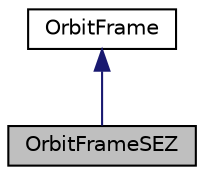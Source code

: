 digraph "OrbitFrameSEZ"
{
 // LATEX_PDF_SIZE
  edge [fontname="Helvetica",fontsize="10",labelfontname="Helvetica",labelfontsize="10"];
  node [fontname="Helvetica",fontsize="10",shape=record];
  Node1 [label="OrbitFrameSEZ",height=0.2,width=0.4,color="black", fillcolor="grey75", style="filled", fontcolor="black",tooltip="Topocentric Horizon, SEZ, Satellite Coordinate System."];
  Node2 -> Node1 [dir="back",color="midnightblue",fontsize="10",style="solid",fontname="Helvetica"];
  Node2 [label="OrbitFrame",height=0.2,width=0.4,color="black", fillcolor="white", style="filled",URL="$classOrbitFrame.html",tooltip="Abstract class representating an orbital reference frame."];
}
